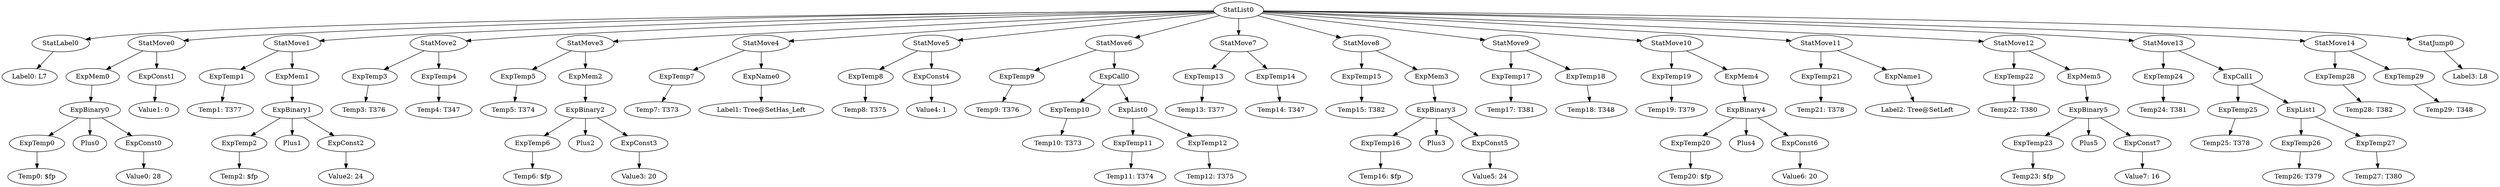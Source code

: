 digraph {
	ordering = out;
	ExpTemp29 -> "Temp29: T348";
	ExpTemp27 -> "Temp27: T380";
	ExpTemp26 -> "Temp26: T379";
	StatJump0 -> "Label3: L8";
	ExpCall1 -> ExpTemp25;
	ExpCall1 -> ExpList1;
	ExpTemp25 -> "Temp25: T378";
	StatMove13 -> ExpTemp24;
	StatMove13 -> ExpCall1;
	ExpTemp24 -> "Temp24: T381";
	ExpConst7 -> "Value7: 16";
	ExpBinary5 -> ExpTemp23;
	ExpBinary5 -> Plus5;
	ExpBinary5 -> ExpConst7;
	StatMove11 -> ExpTemp21;
	StatMove11 -> ExpName1;
	ExpMem4 -> ExpBinary4;
	ExpTemp20 -> "Temp20: $fp";
	StatMove10 -> ExpTemp19;
	StatMove10 -> ExpMem4;
	StatMove9 -> ExpTemp17;
	StatMove9 -> ExpTemp18;
	ExpTemp22 -> "Temp22: T380";
	StatMove3 -> ExpTemp5;
	StatMove3 -> ExpMem2;
	ExpTemp11 -> "Temp11: T374";
	ExpTemp5 -> "Temp5: T374";
	ExpTemp1 -> "Temp1: T377";
	ExpTemp28 -> "Temp28: T382";
	ExpTemp14 -> "Temp14: T347";
	ExpTemp4 -> "Temp4: T347";
	ExpTemp3 -> "Temp3: T376";
	ExpConst3 -> "Value3: 20";
	ExpTemp19 -> "Temp19: T379";
	StatMove2 -> ExpTemp3;
	StatMove2 -> ExpTemp4;
	ExpTemp2 -> "Temp2: $fp";
	ExpTemp10 -> "Temp10: T373";
	ExpTemp23 -> "Temp23: $fp";
	ExpBinary0 -> ExpTemp0;
	ExpBinary0 -> Plus0;
	ExpBinary0 -> ExpConst0;
	ExpTemp7 -> "Temp7: T373";
	ExpTemp0 -> "Temp0: $fp";
	StatList0 -> StatLabel0;
	StatList0 -> StatMove0;
	StatList0 -> StatMove1;
	StatList0 -> StatMove2;
	StatList0 -> StatMove3;
	StatList0 -> StatMove4;
	StatList0 -> StatMove5;
	StatList0 -> StatMove6;
	StatList0 -> StatMove7;
	StatList0 -> StatMove8;
	StatList0 -> StatMove9;
	StatList0 -> StatMove10;
	StatList0 -> StatMove11;
	StatList0 -> StatMove12;
	StatList0 -> StatMove13;
	StatList0 -> StatMove14;
	StatList0 -> StatJump0;
	ExpMem5 -> ExpBinary5;
	ExpBinary2 -> ExpTemp6;
	ExpBinary2 -> Plus2;
	ExpBinary2 -> ExpConst3;
	StatLabel0 -> "Label0: L7";
	ExpConst6 -> "Value6: 20";
	ExpMem1 -> ExpBinary1;
	ExpBinary4 -> ExpTemp20;
	ExpBinary4 -> Plus4;
	ExpBinary4 -> ExpConst6;
	ExpConst0 -> "Value0: 28";
	ExpList1 -> ExpTemp26;
	ExpList1 -> ExpTemp27;
	ExpBinary1 -> ExpTemp2;
	ExpBinary1 -> Plus1;
	ExpBinary1 -> ExpConst2;
	ExpMem0 -> ExpBinary0;
	StatMove4 -> ExpTemp7;
	StatMove4 -> ExpName0;
	StatMove7 -> ExpTemp13;
	StatMove7 -> ExpTemp14;
	ExpConst1 -> "Value1: 0";
	StatMove1 -> ExpTemp1;
	StatMove1 -> ExpMem1;
	ExpTemp18 -> "Temp18: T348";
	ExpTemp8 -> "Temp8: T375";
	ExpTemp12 -> "Temp12: T375";
	ExpMem2 -> ExpBinary2;
	StatMove14 -> ExpTemp28;
	StatMove14 -> ExpTemp29;
	ExpCall0 -> ExpTemp10;
	ExpCall0 -> ExpList0;
	ExpTemp21 -> "Temp21: T378";
	ExpTemp17 -> "Temp17: T381";
	ExpName0 -> "Label1: Tree@SetHas_Left";
	ExpConst4 -> "Value4: 1";
	ExpTemp9 -> "Temp9: T376";
	ExpTemp6 -> "Temp6: $fp";
	StatMove6 -> ExpTemp9;
	StatMove6 -> ExpCall0;
	ExpList0 -> ExpTemp11;
	ExpList0 -> ExpTemp12;
	ExpName1 -> "Label2: Tree@SetLeft";
	ExpTemp15 -> "Temp15: T382";
	ExpTemp13 -> "Temp13: T377";
	ExpTemp16 -> "Temp16: $fp";
	StatMove0 -> ExpMem0;
	StatMove0 -> ExpConst1;
	StatMove8 -> ExpTemp15;
	StatMove8 -> ExpMem3;
	StatMove12 -> ExpTemp22;
	StatMove12 -> ExpMem5;
	ExpConst2 -> "Value2: 24";
	ExpBinary3 -> ExpTemp16;
	ExpBinary3 -> Plus3;
	ExpBinary3 -> ExpConst5;
	StatMove5 -> ExpTemp8;
	StatMove5 -> ExpConst4;
	ExpConst5 -> "Value5: 24";
	ExpMem3 -> ExpBinary3;
}

